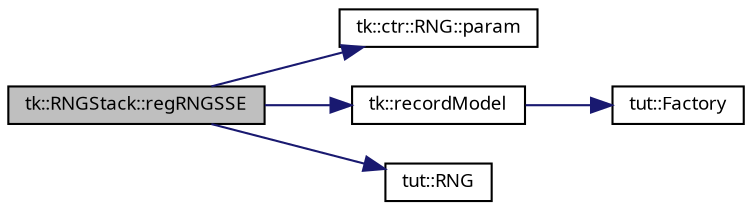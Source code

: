 digraph "tk::RNGStack::regRNGSSE"
{
 // INTERACTIVE_SVG=YES
  bgcolor="transparent";
  edge [fontname="sans-serif",fontsize="9",labelfontname="sans-serif",labelfontsize="9"];
  node [fontname="sans-serif",fontsize="9",shape=record];
  rankdir="LR";
  Node1 [label="tk::RNGStack::regRNGSSE",height=0.2,width=0.4,color="black", fillcolor="grey75", style="filled", fontcolor="black"];
  Node1 -> Node2 [color="midnightblue",fontsize="9",style="solid",fontname="sans-serif"];
  Node2 [label="tk::ctr::RNG::param",height=0.2,width=0.4,color="black",URL="$classtk_1_1ctr_1_1_r_n_g.html#abc53bd043bbeabf7aff2b54d85222d82",tooltip="Return parameter based on Enum. "];
  Node1 -> Node3 [color="midnightblue",fontsize="9",style="solid",fontname="sans-serif"];
  Node3 [label="tk::recordModel",height=0.2,width=0.4,color="black",URL="$namespacetk.html#a4930b9ae2466cefbb1001f9f055bb177"];
  Node3 -> Node4 [color="midnightblue",fontsize="9",style="solid",fontname="sans-serif"];
  Node4 [label="tut::Factory",height=0.2,width=0.4,color="black",URL="$namespacetut.html#aee6d9f355bfc979bac6fea8bf2649ee8",tooltip="Define test group. "];
  Node1 -> Node5 [color="midnightblue",fontsize="9",style="solid",fontname="sans-serif"];
  Node5 [label="tut::RNG",height=0.2,width=0.4,color="black",URL="$namespacetut.html#a316731162657b1b1e58291515240b16f",tooltip="Define test group. "];
}
